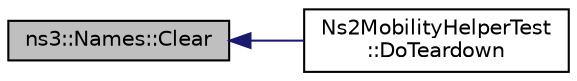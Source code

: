 digraph "ns3::Names::Clear"
{
  edge [fontname="Helvetica",fontsize="10",labelfontname="Helvetica",labelfontsize="10"];
  node [fontname="Helvetica",fontsize="10",shape=record];
  rankdir="LR";
  Node1 [label="ns3::Names::Clear",height=0.2,width=0.4,color="black", fillcolor="grey75", style="filled", fontcolor="black"];
  Node1 -> Node2 [dir="back",color="midnightblue",fontsize="10",style="solid"];
  Node2 [label="Ns2MobilityHelperTest\l::DoTeardown",height=0.2,width=0.4,color="black", fillcolor="white", style="filled",URL="$d8/da7/classNs2MobilityHelperTest.html#a28be948759976bf88e6241fab01b794b",tooltip="Implementation to do any local setup required for this TestCase. "];
}
